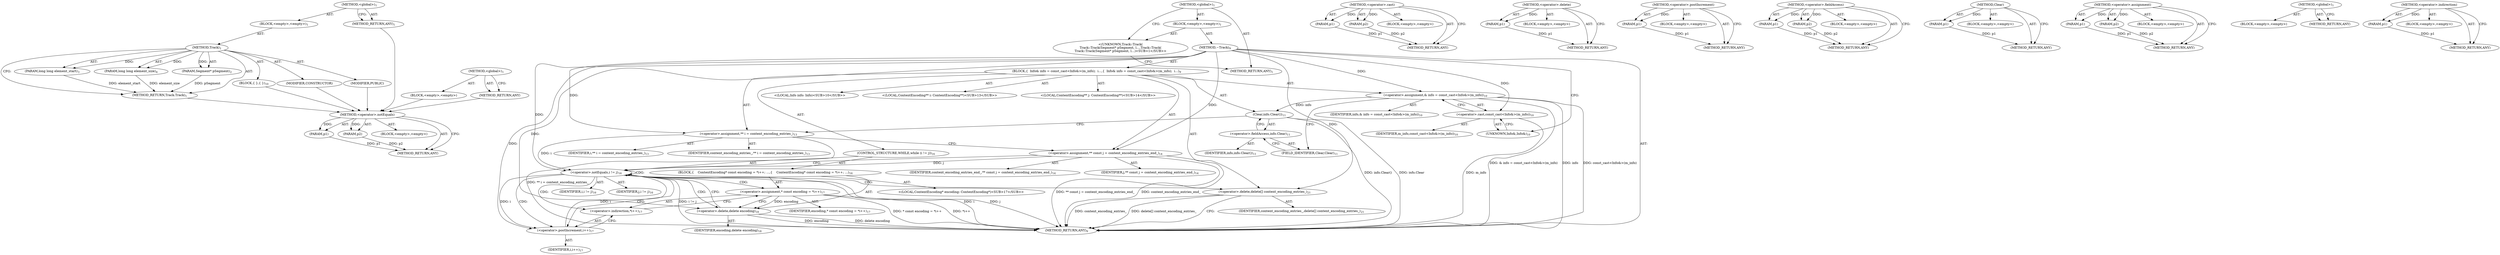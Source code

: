 digraph "&lt;operator&gt;.indirection" {
vulnerable_6 [label=<(METHOD,&lt;global&gt;)<SUB>1</SUB>>];
vulnerable_7 [label=<(BLOCK,&lt;empty&gt;,&lt;empty&gt;)<SUB>1</SUB>>];
vulnerable_8 [label=<(METHOD,Track)<SUB>1</SUB>>];
vulnerable_9 [label=<(PARAM,Segment* pSegment)<SUB>2</SUB>>];
vulnerable_10 [label=<(PARAM,long long element_start)<SUB>3</SUB>>];
vulnerable_11 [label=<(PARAM,long long element_size)<SUB>4</SUB>>];
vulnerable_12 [label=<(BLOCK,{
 },{
 })<SUB>10</SUB>>];
vulnerable_13 [label=<(MODIFIER,CONSTRUCTOR)>];
vulnerable_14 [label=<(MODIFIER,PUBLIC)>];
vulnerable_15 [label=<(METHOD_RETURN,Track.Track)<SUB>1</SUB>>];
vulnerable_17 [label=<(METHOD_RETURN,ANY)<SUB>1</SUB>>];
vulnerable_30 [label=<(METHOD,&lt;global&gt;)<SUB>1</SUB>>];
vulnerable_31 [label=<(BLOCK,&lt;empty&gt;,&lt;empty&gt;)>];
vulnerable_32 [label=<(METHOD_RETURN,ANY)>];
fixed_84 [label=<(METHOD,&lt;operator&gt;.notEquals)>];
fixed_85 [label=<(PARAM,p1)>];
fixed_86 [label=<(PARAM,p2)>];
fixed_87 [label=<(BLOCK,&lt;empty&gt;,&lt;empty&gt;)>];
fixed_88 [label=<(METHOD_RETURN,ANY)>];
fixed_6 [label=<(METHOD,&lt;global&gt;)<SUB>1</SUB>>];
fixed_7 [label=<(BLOCK,&lt;empty&gt;,&lt;empty&gt;)<SUB>1</SUB>>];
fixed_8 [label="<(UNKNOWN,Track::Track(
Track::Track(Segment* pSegment, l...,Track::Track(
Track::Track(Segment* pSegment, l...)<SUB>1</SUB>>"];
fixed_9 [label=<(METHOD,~Track)<SUB>9</SUB>>];
fixed_10 [label=<(BLOCK,{
  Info&amp; info = const_cast&lt;Info&amp;&gt;(m_info);
  i...,{
  Info&amp; info = const_cast&lt;Info&amp;&gt;(m_info);
  i...)<SUB>9</SUB>>];
fixed_11 [label="<(LOCAL,Info info: Info)<SUB>10</SUB>>"];
fixed_12 [label=<(&lt;operator&gt;.assignment,&amp; info = const_cast&lt;Info&amp;&gt;(m_info))<SUB>10</SUB>>];
fixed_13 [label=<(IDENTIFIER,info,&amp; info = const_cast&lt;Info&amp;&gt;(m_info))<SUB>10</SUB>>];
fixed_14 [label=<(&lt;operator&gt;.cast,const_cast&lt;Info&amp;&gt;(m_info))<SUB>10</SUB>>];
fixed_15 [label=<(UNKNOWN,Info&amp;,Info&amp;)<SUB>10</SUB>>];
fixed_16 [label=<(IDENTIFIER,m_info,const_cast&lt;Info&amp;&gt;(m_info))<SUB>10</SUB>>];
fixed_17 [label=<(Clear,info.Clear())<SUB>11</SUB>>];
fixed_18 [label=<(&lt;operator&gt;.fieldAccess,info.Clear)<SUB>11</SUB>>];
fixed_19 [label=<(IDENTIFIER,info,info.Clear())<SUB>11</SUB>>];
fixed_20 [label=<(FIELD_IDENTIFIER,Clear,Clear)<SUB>11</SUB>>];
fixed_21 [label="<(LOCAL,ContentEncoding** i: ContentEncoding**)<SUB>13</SUB>>"];
fixed_22 [label=<(&lt;operator&gt;.assignment,** i = content_encoding_entries_)<SUB>13</SUB>>];
fixed_23 [label=<(IDENTIFIER,i,** i = content_encoding_entries_)<SUB>13</SUB>>];
fixed_24 [label=<(IDENTIFIER,content_encoding_entries_,** i = content_encoding_entries_)<SUB>13</SUB>>];
fixed_25 [label="<(LOCAL,ContentEncoding** j: ContentEncoding**)<SUB>14</SUB>>"];
fixed_26 [label=<(&lt;operator&gt;.assignment,** const j = content_encoding_entries_end_)<SUB>14</SUB>>];
fixed_27 [label=<(IDENTIFIER,j,** const j = content_encoding_entries_end_)<SUB>14</SUB>>];
fixed_28 [label=<(IDENTIFIER,content_encoding_entries_end_,** const j = content_encoding_entries_end_)<SUB>14</SUB>>];
fixed_29 [label=<(CONTROL_STRUCTURE,WHILE,while (i != j))<SUB>16</SUB>>];
fixed_30 [label=<(&lt;operator&gt;.notEquals,i != j)<SUB>16</SUB>>];
fixed_31 [label=<(IDENTIFIER,i,i != j)<SUB>16</SUB>>];
fixed_32 [label=<(IDENTIFIER,j,i != j)<SUB>16</SUB>>];
fixed_33 [label=<(BLOCK,{
    ContentEncoding* const encoding = *i++;
 ...,{
    ContentEncoding* const encoding = *i++;
 ...)<SUB>16</SUB>>];
fixed_34 [label="<(LOCAL,ContentEncoding* encoding: ContentEncoding*)<SUB>17</SUB>>"];
fixed_35 [label=<(&lt;operator&gt;.assignment,* const encoding = *i++)<SUB>17</SUB>>];
fixed_36 [label=<(IDENTIFIER,encoding,* const encoding = *i++)<SUB>17</SUB>>];
fixed_37 [label=<(&lt;operator&gt;.indirection,*i++)<SUB>17</SUB>>];
fixed_38 [label=<(&lt;operator&gt;.postIncrement,i++)<SUB>17</SUB>>];
fixed_39 [label=<(IDENTIFIER,i,i++)<SUB>17</SUB>>];
fixed_40 [label=<(&lt;operator&gt;.delete,delete encoding)<SUB>18</SUB>>];
fixed_41 [label=<(IDENTIFIER,encoding,delete encoding)<SUB>18</SUB>>];
fixed_42 [label=<(&lt;operator&gt;.delete,delete[] content_encoding_entries_)<SUB>21</SUB>>];
fixed_43 [label=<(IDENTIFIER,content_encoding_entries_,delete[] content_encoding_entries_)<SUB>21</SUB>>];
fixed_44 [label=<(METHOD_RETURN,ANY)<SUB>9</SUB>>];
fixed_46 [label=<(METHOD_RETURN,ANY)<SUB>1</SUB>>];
fixed_70 [label=<(METHOD,&lt;operator&gt;.cast)>];
fixed_71 [label=<(PARAM,p1)>];
fixed_72 [label=<(PARAM,p2)>];
fixed_73 [label=<(BLOCK,&lt;empty&gt;,&lt;empty&gt;)>];
fixed_74 [label=<(METHOD_RETURN,ANY)>];
fixed_97 [label=<(METHOD,&lt;operator&gt;.delete)>];
fixed_98 [label=<(PARAM,p1)>];
fixed_99 [label=<(BLOCK,&lt;empty&gt;,&lt;empty&gt;)>];
fixed_100 [label=<(METHOD_RETURN,ANY)>];
fixed_93 [label=<(METHOD,&lt;operator&gt;.postIncrement)>];
fixed_94 [label=<(PARAM,p1)>];
fixed_95 [label=<(BLOCK,&lt;empty&gt;,&lt;empty&gt;)>];
fixed_96 [label=<(METHOD_RETURN,ANY)>];
fixed_79 [label=<(METHOD,&lt;operator&gt;.fieldAccess)>];
fixed_80 [label=<(PARAM,p1)>];
fixed_81 [label=<(PARAM,p2)>];
fixed_82 [label=<(BLOCK,&lt;empty&gt;,&lt;empty&gt;)>];
fixed_83 [label=<(METHOD_RETURN,ANY)>];
fixed_75 [label=<(METHOD,Clear)>];
fixed_76 [label=<(PARAM,p1)>];
fixed_77 [label=<(BLOCK,&lt;empty&gt;,&lt;empty&gt;)>];
fixed_78 [label=<(METHOD_RETURN,ANY)>];
fixed_65 [label=<(METHOD,&lt;operator&gt;.assignment)>];
fixed_66 [label=<(PARAM,p1)>];
fixed_67 [label=<(PARAM,p2)>];
fixed_68 [label=<(BLOCK,&lt;empty&gt;,&lt;empty&gt;)>];
fixed_69 [label=<(METHOD_RETURN,ANY)>];
fixed_59 [label=<(METHOD,&lt;global&gt;)<SUB>1</SUB>>];
fixed_60 [label=<(BLOCK,&lt;empty&gt;,&lt;empty&gt;)>];
fixed_61 [label=<(METHOD_RETURN,ANY)>];
fixed_89 [label=<(METHOD,&lt;operator&gt;.indirection)>];
fixed_90 [label=<(PARAM,p1)>];
fixed_91 [label=<(BLOCK,&lt;empty&gt;,&lt;empty&gt;)>];
fixed_92 [label=<(METHOD_RETURN,ANY)>];
vulnerable_6 -> vulnerable_7  [key=0, label="AST: "];
vulnerable_6 -> vulnerable_17  [key=0, label="AST: "];
vulnerable_6 -> vulnerable_17  [key=1, label="CFG: "];
vulnerable_7 -> vulnerable_8  [key=0, label="AST: "];
vulnerable_8 -> vulnerable_9  [key=0, label="AST: "];
vulnerable_8 -> vulnerable_9  [key=1, label="DDG: "];
vulnerable_8 -> vulnerable_10  [key=0, label="AST: "];
vulnerable_8 -> vulnerable_10  [key=1, label="DDG: "];
vulnerable_8 -> vulnerable_11  [key=0, label="AST: "];
vulnerable_8 -> vulnerable_11  [key=1, label="DDG: "];
vulnerable_8 -> vulnerable_12  [key=0, label="AST: "];
vulnerable_8 -> vulnerable_13  [key=0, label="AST: "];
vulnerable_8 -> vulnerable_14  [key=0, label="AST: "];
vulnerable_8 -> vulnerable_15  [key=0, label="AST: "];
vulnerable_8 -> vulnerable_15  [key=1, label="CFG: "];
vulnerable_9 -> vulnerable_15  [key=0, label="DDG: pSegment"];
vulnerable_10 -> vulnerable_15  [key=0, label="DDG: element_start"];
vulnerable_11 -> vulnerable_15  [key=0, label="DDG: element_size"];
vulnerable_12 -> fixed_84  [key=0];
vulnerable_13 -> fixed_84  [key=0];
vulnerable_14 -> fixed_84  [key=0];
vulnerable_15 -> fixed_84  [key=0];
vulnerable_17 -> fixed_84  [key=0];
vulnerable_30 -> vulnerable_31  [key=0, label="AST: "];
vulnerable_30 -> vulnerable_32  [key=0, label="AST: "];
vulnerable_30 -> vulnerable_32  [key=1, label="CFG: "];
vulnerable_31 -> fixed_84  [key=0];
vulnerable_32 -> fixed_84  [key=0];
fixed_84 -> fixed_85  [key=0, label="AST: "];
fixed_84 -> fixed_85  [key=1, label="DDG: "];
fixed_84 -> fixed_87  [key=0, label="AST: "];
fixed_84 -> fixed_86  [key=0, label="AST: "];
fixed_84 -> fixed_86  [key=1, label="DDG: "];
fixed_84 -> fixed_88  [key=0, label="AST: "];
fixed_84 -> fixed_88  [key=1, label="CFG: "];
fixed_85 -> fixed_88  [key=0, label="DDG: p1"];
fixed_86 -> fixed_88  [key=0, label="DDG: p2"];
fixed_6 -> fixed_7  [key=0, label="AST: "];
fixed_6 -> fixed_46  [key=0, label="AST: "];
fixed_6 -> fixed_8  [key=0, label="CFG: "];
fixed_7 -> fixed_8  [key=0, label="AST: "];
fixed_7 -> fixed_9  [key=0, label="AST: "];
fixed_8 -> fixed_46  [key=0, label="CFG: "];
fixed_9 -> fixed_10  [key=0, label="AST: "];
fixed_9 -> fixed_44  [key=0, label="AST: "];
fixed_9 -> fixed_15  [key=0, label="CFG: "];
fixed_9 -> fixed_12  [key=0, label="DDG: "];
fixed_9 -> fixed_22  [key=0, label="DDG: "];
fixed_9 -> fixed_26  [key=0, label="DDG: "];
fixed_9 -> fixed_42  [key=0, label="DDG: "];
fixed_9 -> fixed_14  [key=0, label="DDG: "];
fixed_9 -> fixed_30  [key=0, label="DDG: "];
fixed_9 -> fixed_40  [key=0, label="DDG: "];
fixed_9 -> fixed_38  [key=0, label="DDG: "];
fixed_10 -> fixed_11  [key=0, label="AST: "];
fixed_10 -> fixed_12  [key=0, label="AST: "];
fixed_10 -> fixed_17  [key=0, label="AST: "];
fixed_10 -> fixed_21  [key=0, label="AST: "];
fixed_10 -> fixed_22  [key=0, label="AST: "];
fixed_10 -> fixed_25  [key=0, label="AST: "];
fixed_10 -> fixed_26  [key=0, label="AST: "];
fixed_10 -> fixed_29  [key=0, label="AST: "];
fixed_10 -> fixed_42  [key=0, label="AST: "];
fixed_12 -> fixed_13  [key=0, label="AST: "];
fixed_12 -> fixed_14  [key=0, label="AST: "];
fixed_12 -> fixed_20  [key=0, label="CFG: "];
fixed_12 -> fixed_44  [key=0, label="DDG: info"];
fixed_12 -> fixed_44  [key=1, label="DDG: const_cast&lt;Info&amp;&gt;(m_info)"];
fixed_12 -> fixed_44  [key=2, label="DDG: &amp; info = const_cast&lt;Info&amp;&gt;(m_info)"];
fixed_12 -> fixed_17  [key=0, label="DDG: info"];
fixed_14 -> fixed_15  [key=0, label="AST: "];
fixed_14 -> fixed_16  [key=0, label="AST: "];
fixed_14 -> fixed_12  [key=0, label="CFG: "];
fixed_14 -> fixed_44  [key=0, label="DDG: m_info"];
fixed_15 -> fixed_14  [key=0, label="CFG: "];
fixed_17 -> fixed_18  [key=0, label="AST: "];
fixed_17 -> fixed_22  [key=0, label="CFG: "];
fixed_17 -> fixed_44  [key=0, label="DDG: info.Clear"];
fixed_17 -> fixed_44  [key=1, label="DDG: info.Clear()"];
fixed_18 -> fixed_19  [key=0, label="AST: "];
fixed_18 -> fixed_20  [key=0, label="AST: "];
fixed_18 -> fixed_17  [key=0, label="CFG: "];
fixed_20 -> fixed_18  [key=0, label="CFG: "];
fixed_22 -> fixed_23  [key=0, label="AST: "];
fixed_22 -> fixed_24  [key=0, label="AST: "];
fixed_22 -> fixed_26  [key=0, label="CFG: "];
fixed_22 -> fixed_44  [key=0, label="DDG: ** i = content_encoding_entries_"];
fixed_22 -> fixed_30  [key=0, label="DDG: i"];
fixed_26 -> fixed_27  [key=0, label="AST: "];
fixed_26 -> fixed_28  [key=0, label="AST: "];
fixed_26 -> fixed_30  [key=0, label="CFG: "];
fixed_26 -> fixed_30  [key=1, label="DDG: j"];
fixed_26 -> fixed_44  [key=0, label="DDG: ** const j = content_encoding_entries_end_"];
fixed_26 -> fixed_44  [key=1, label="DDG: content_encoding_entries_end_"];
fixed_29 -> fixed_30  [key=0, label="AST: "];
fixed_29 -> fixed_33  [key=0, label="AST: "];
fixed_30 -> fixed_31  [key=0, label="AST: "];
fixed_30 -> fixed_32  [key=0, label="AST: "];
fixed_30 -> fixed_38  [key=0, label="CFG: "];
fixed_30 -> fixed_38  [key=1, label="DDG: i"];
fixed_30 -> fixed_38  [key=2, label="CDG: "];
fixed_30 -> fixed_42  [key=0, label="CFG: "];
fixed_30 -> fixed_44  [key=0, label="DDG: i"];
fixed_30 -> fixed_44  [key=1, label="DDG: j"];
fixed_30 -> fixed_44  [key=2, label="DDG: i != j"];
fixed_30 -> fixed_40  [key=0, label="CDG: "];
fixed_30 -> fixed_30  [key=0, label="CDG: "];
fixed_30 -> fixed_35  [key=0, label="CDG: "];
fixed_30 -> fixed_37  [key=0, label="CDG: "];
fixed_33 -> fixed_34  [key=0, label="AST: "];
fixed_33 -> fixed_35  [key=0, label="AST: "];
fixed_33 -> fixed_40  [key=0, label="AST: "];
fixed_35 -> fixed_36  [key=0, label="AST: "];
fixed_35 -> fixed_37  [key=0, label="AST: "];
fixed_35 -> fixed_40  [key=0, label="CFG: "];
fixed_35 -> fixed_40  [key=1, label="DDG: encoding"];
fixed_35 -> fixed_44  [key=0, label="DDG: *i++"];
fixed_35 -> fixed_44  [key=1, label="DDG: * const encoding = *i++"];
fixed_37 -> fixed_38  [key=0, label="AST: "];
fixed_37 -> fixed_35  [key=0, label="CFG: "];
fixed_38 -> fixed_39  [key=0, label="AST: "];
fixed_38 -> fixed_37  [key=0, label="CFG: "];
fixed_38 -> fixed_30  [key=0, label="DDG: i"];
fixed_40 -> fixed_41  [key=0, label="AST: "];
fixed_40 -> fixed_30  [key=0, label="CFG: "];
fixed_40 -> fixed_44  [key=0, label="DDG: encoding"];
fixed_40 -> fixed_44  [key=1, label="DDG: delete encoding"];
fixed_42 -> fixed_43  [key=0, label="AST: "];
fixed_42 -> fixed_44  [key=0, label="CFG: "];
fixed_42 -> fixed_44  [key=1, label="DDG: content_encoding_entries_"];
fixed_42 -> fixed_44  [key=2, label="DDG: delete[] content_encoding_entries_"];
fixed_70 -> fixed_71  [key=0, label="AST: "];
fixed_70 -> fixed_71  [key=1, label="DDG: "];
fixed_70 -> fixed_73  [key=0, label="AST: "];
fixed_70 -> fixed_72  [key=0, label="AST: "];
fixed_70 -> fixed_72  [key=1, label="DDG: "];
fixed_70 -> fixed_74  [key=0, label="AST: "];
fixed_70 -> fixed_74  [key=1, label="CFG: "];
fixed_71 -> fixed_74  [key=0, label="DDG: p1"];
fixed_72 -> fixed_74  [key=0, label="DDG: p2"];
fixed_97 -> fixed_98  [key=0, label="AST: "];
fixed_97 -> fixed_98  [key=1, label="DDG: "];
fixed_97 -> fixed_99  [key=0, label="AST: "];
fixed_97 -> fixed_100  [key=0, label="AST: "];
fixed_97 -> fixed_100  [key=1, label="CFG: "];
fixed_98 -> fixed_100  [key=0, label="DDG: p1"];
fixed_93 -> fixed_94  [key=0, label="AST: "];
fixed_93 -> fixed_94  [key=1, label="DDG: "];
fixed_93 -> fixed_95  [key=0, label="AST: "];
fixed_93 -> fixed_96  [key=0, label="AST: "];
fixed_93 -> fixed_96  [key=1, label="CFG: "];
fixed_94 -> fixed_96  [key=0, label="DDG: p1"];
fixed_79 -> fixed_80  [key=0, label="AST: "];
fixed_79 -> fixed_80  [key=1, label="DDG: "];
fixed_79 -> fixed_82  [key=0, label="AST: "];
fixed_79 -> fixed_81  [key=0, label="AST: "];
fixed_79 -> fixed_81  [key=1, label="DDG: "];
fixed_79 -> fixed_83  [key=0, label="AST: "];
fixed_79 -> fixed_83  [key=1, label="CFG: "];
fixed_80 -> fixed_83  [key=0, label="DDG: p1"];
fixed_81 -> fixed_83  [key=0, label="DDG: p2"];
fixed_75 -> fixed_76  [key=0, label="AST: "];
fixed_75 -> fixed_76  [key=1, label="DDG: "];
fixed_75 -> fixed_77  [key=0, label="AST: "];
fixed_75 -> fixed_78  [key=0, label="AST: "];
fixed_75 -> fixed_78  [key=1, label="CFG: "];
fixed_76 -> fixed_78  [key=0, label="DDG: p1"];
fixed_65 -> fixed_66  [key=0, label="AST: "];
fixed_65 -> fixed_66  [key=1, label="DDG: "];
fixed_65 -> fixed_68  [key=0, label="AST: "];
fixed_65 -> fixed_67  [key=0, label="AST: "];
fixed_65 -> fixed_67  [key=1, label="DDG: "];
fixed_65 -> fixed_69  [key=0, label="AST: "];
fixed_65 -> fixed_69  [key=1, label="CFG: "];
fixed_66 -> fixed_69  [key=0, label="DDG: p1"];
fixed_67 -> fixed_69  [key=0, label="DDG: p2"];
fixed_59 -> fixed_60  [key=0, label="AST: "];
fixed_59 -> fixed_61  [key=0, label="AST: "];
fixed_59 -> fixed_61  [key=1, label="CFG: "];
fixed_89 -> fixed_90  [key=0, label="AST: "];
fixed_89 -> fixed_90  [key=1, label="DDG: "];
fixed_89 -> fixed_91  [key=0, label="AST: "];
fixed_89 -> fixed_92  [key=0, label="AST: "];
fixed_89 -> fixed_92  [key=1, label="CFG: "];
fixed_90 -> fixed_92  [key=0, label="DDG: p1"];
}
